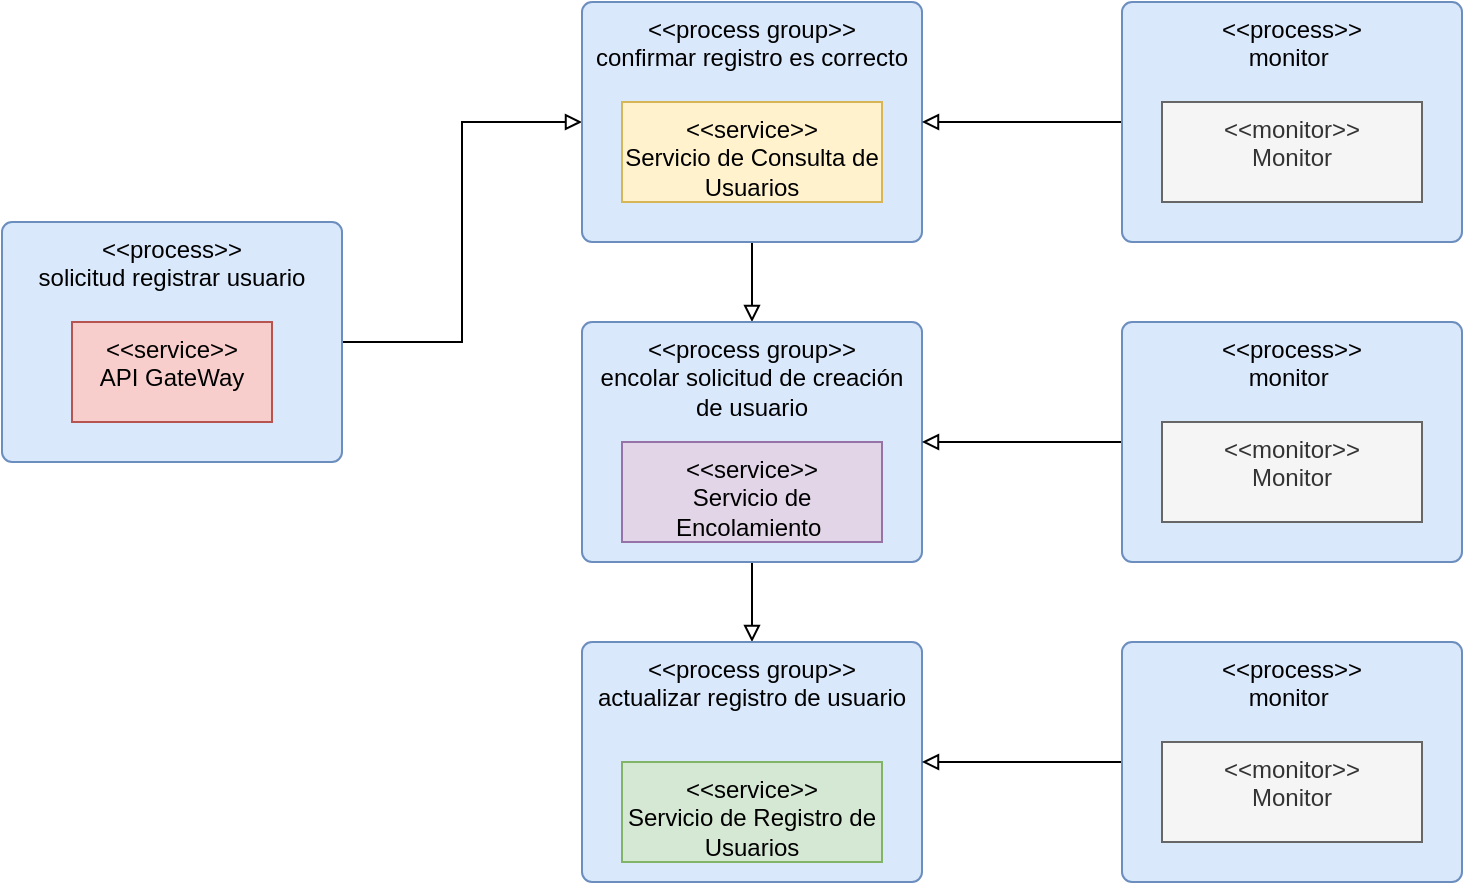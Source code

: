 <mxfile version="23.1.2" type="github" pages="2">
  <diagram name="Page-1" id="3fo4hDpq8MDJEKPzps9l">
    <mxGraphModel dx="1142" dy="665" grid="1" gridSize="10" guides="1" tooltips="1" connect="1" arrows="1" fold="1" page="1" pageScale="1" pageWidth="850" pageHeight="1100" math="0" shadow="0">
      <root>
        <mxCell id="0" />
        <mxCell id="1" parent="0" />
        <mxCell id="6HdUD3fqdedWInNd4ySQ-5" style="edgeStyle=orthogonalEdgeStyle;rounded=0;orthogonalLoop=1;jettySize=auto;html=1;endArrow=block;endFill=0;" parent="1" source="6HdUD3fqdedWInNd4ySQ-2" target="6HdUD3fqdedWInNd4ySQ-3" edge="1">
          <mxGeometry relative="1" as="geometry" />
        </mxCell>
        <mxCell id="6HdUD3fqdedWInNd4ySQ-2" value="&amp;lt;&amp;lt;process&amp;gt;&amp;gt;&lt;br&gt;solicitud registrar usuario" style="html=1;align=center;verticalAlign=top;rounded=1;absoluteArcSize=1;arcSize=10;dashed=0;whiteSpace=wrap;fillColor=#dae8fc;strokeColor=#6c8ebf;" parent="1" vertex="1">
          <mxGeometry x="40" y="420" width="170" height="120" as="geometry" />
        </mxCell>
        <mxCell id="6HdUD3fqdedWInNd4ySQ-1" value="&amp;lt;&amp;lt;service&amp;gt;&amp;gt;&lt;br&gt;API GateWay" style="html=1;dashed=0;whiteSpace=wrap;verticalAlign=top;fillColor=#f8cecc;strokeColor=#b85450;" parent="1" vertex="1">
          <mxGeometry x="75" y="470" width="100" height="50" as="geometry" />
        </mxCell>
        <mxCell id="6HdUD3fqdedWInNd4ySQ-8" style="edgeStyle=orthogonalEdgeStyle;rounded=0;orthogonalLoop=1;jettySize=auto;html=1;endArrow=block;endFill=0;" parent="1" source="6HdUD3fqdedWInNd4ySQ-3" target="6HdUD3fqdedWInNd4ySQ-6" edge="1">
          <mxGeometry relative="1" as="geometry" />
        </mxCell>
        <mxCell id="6HdUD3fqdedWInNd4ySQ-3" value="&amp;lt;&amp;lt;process group&amp;gt;&amp;gt;&lt;br&gt;confirmar registro es correcto" style="html=1;align=center;verticalAlign=top;rounded=1;absoluteArcSize=1;arcSize=10;dashed=0;whiteSpace=wrap;fillColor=#dae8fc;strokeColor=#6c8ebf;" parent="1" vertex="1">
          <mxGeometry x="330" y="310" width="170" height="120" as="geometry" />
        </mxCell>
        <mxCell id="6HdUD3fqdedWInNd4ySQ-4" value="&amp;lt;&amp;lt;service&amp;gt;&amp;gt;&lt;br&gt;Servicio de Consulta de Usuarios" style="html=1;dashed=0;whiteSpace=wrap;verticalAlign=top;fillColor=#fff2cc;strokeColor=#d6b656;" parent="1" vertex="1">
          <mxGeometry x="350" y="360" width="130" height="50" as="geometry" />
        </mxCell>
        <mxCell id="6HdUD3fqdedWInNd4ySQ-11" style="edgeStyle=orthogonalEdgeStyle;rounded=0;orthogonalLoop=1;jettySize=auto;html=1;endArrow=block;endFill=0;" parent="1" source="6HdUD3fqdedWInNd4ySQ-6" target="6HdUD3fqdedWInNd4ySQ-9" edge="1">
          <mxGeometry relative="1" as="geometry" />
        </mxCell>
        <mxCell id="6HdUD3fqdedWInNd4ySQ-6" value="&amp;lt;&amp;lt;process group&amp;gt;&amp;gt;&lt;br&gt;encolar solicitud de creación de usuario" style="html=1;align=center;verticalAlign=top;rounded=1;absoluteArcSize=1;arcSize=10;dashed=0;whiteSpace=wrap;fillColor=#dae8fc;strokeColor=#6c8ebf;" parent="1" vertex="1">
          <mxGeometry x="330" y="470" width="170" height="120" as="geometry" />
        </mxCell>
        <mxCell id="6HdUD3fqdedWInNd4ySQ-7" value="&amp;lt;&amp;lt;service&amp;gt;&amp;gt;&lt;br&gt;Servicio de Encolamiento&amp;nbsp;" style="html=1;dashed=0;whiteSpace=wrap;verticalAlign=top;fillColor=#e1d5e7;strokeColor=#9673a6;" parent="1" vertex="1">
          <mxGeometry x="350" y="530" width="130" height="50" as="geometry" />
        </mxCell>
        <mxCell id="6HdUD3fqdedWInNd4ySQ-9" value="&amp;lt;&amp;lt;process group&amp;gt;&amp;gt;&lt;br&gt;actualizar registro de usuario" style="html=1;align=center;verticalAlign=top;rounded=1;absoluteArcSize=1;arcSize=10;dashed=0;whiteSpace=wrap;fillColor=#dae8fc;strokeColor=#6c8ebf;" parent="1" vertex="1">
          <mxGeometry x="330" y="630" width="170" height="120" as="geometry" />
        </mxCell>
        <mxCell id="6HdUD3fqdedWInNd4ySQ-10" value="&amp;lt;&amp;lt;service&amp;gt;&amp;gt;&lt;br&gt;Servicio de Registro de Usuarios" style="html=1;dashed=0;whiteSpace=wrap;verticalAlign=top;fillColor=#d5e8d4;strokeColor=#82b366;" parent="1" vertex="1">
          <mxGeometry x="350" y="690" width="130" height="50" as="geometry" />
        </mxCell>
        <mxCell id="6HdUD3fqdedWInNd4ySQ-14" style="edgeStyle=orthogonalEdgeStyle;rounded=0;orthogonalLoop=1;jettySize=auto;html=1;endArrow=block;endFill=0;" parent="1" source="6HdUD3fqdedWInNd4ySQ-12" target="6HdUD3fqdedWInNd4ySQ-3" edge="1">
          <mxGeometry relative="1" as="geometry" />
        </mxCell>
        <mxCell id="6HdUD3fqdedWInNd4ySQ-12" value="&amp;lt;&amp;lt;process&amp;gt;&amp;gt;&lt;br&gt;monitor&amp;nbsp;" style="html=1;align=center;verticalAlign=top;rounded=1;absoluteArcSize=1;arcSize=10;dashed=0;whiteSpace=wrap;fillColor=#dae8fc;strokeColor=#6c8ebf;" parent="1" vertex="1">
          <mxGeometry x="600" y="310" width="170" height="120" as="geometry" />
        </mxCell>
        <mxCell id="6HdUD3fqdedWInNd4ySQ-13" value="&amp;lt;&amp;lt;monitor&amp;gt;&amp;gt;&lt;br&gt;Monitor" style="html=1;dashed=0;whiteSpace=wrap;verticalAlign=top;fillColor=#f5f5f5;strokeColor=#666666;fontColor=#333333;" parent="1" vertex="1">
          <mxGeometry x="620" y="360" width="130" height="50" as="geometry" />
        </mxCell>
        <mxCell id="6HdUD3fqdedWInNd4ySQ-17" style="edgeStyle=orthogonalEdgeStyle;rounded=0;orthogonalLoop=1;jettySize=auto;html=1;endArrow=block;endFill=0;" parent="1" source="6HdUD3fqdedWInNd4ySQ-15" target="6HdUD3fqdedWInNd4ySQ-6" edge="1">
          <mxGeometry relative="1" as="geometry" />
        </mxCell>
        <mxCell id="6HdUD3fqdedWInNd4ySQ-15" value="&amp;lt;&amp;lt;process&amp;gt;&amp;gt;&lt;br&gt;monitor&amp;nbsp;" style="html=1;align=center;verticalAlign=top;rounded=1;absoluteArcSize=1;arcSize=10;dashed=0;whiteSpace=wrap;fillColor=#dae8fc;strokeColor=#6c8ebf;" parent="1" vertex="1">
          <mxGeometry x="600" y="470" width="170" height="120" as="geometry" />
        </mxCell>
        <mxCell id="6HdUD3fqdedWInNd4ySQ-16" value="&amp;lt;&amp;lt;monitor&amp;gt;&amp;gt;&lt;br&gt;Monitor" style="html=1;dashed=0;whiteSpace=wrap;verticalAlign=top;fillColor=#f5f5f5;strokeColor=#666666;fontColor=#333333;" parent="1" vertex="1">
          <mxGeometry x="620" y="520" width="130" height="50" as="geometry" />
        </mxCell>
        <mxCell id="6HdUD3fqdedWInNd4ySQ-20" style="edgeStyle=orthogonalEdgeStyle;rounded=0;orthogonalLoop=1;jettySize=auto;html=1;endArrow=block;endFill=0;" parent="1" source="6HdUD3fqdedWInNd4ySQ-18" target="6HdUD3fqdedWInNd4ySQ-9" edge="1">
          <mxGeometry relative="1" as="geometry" />
        </mxCell>
        <mxCell id="6HdUD3fqdedWInNd4ySQ-18" value="&amp;lt;&amp;lt;process&amp;gt;&amp;gt;&lt;br&gt;monitor&amp;nbsp;" style="html=1;align=center;verticalAlign=top;rounded=1;absoluteArcSize=1;arcSize=10;dashed=0;whiteSpace=wrap;fillColor=#dae8fc;strokeColor=#6c8ebf;" parent="1" vertex="1">
          <mxGeometry x="600" y="630" width="170" height="120" as="geometry" />
        </mxCell>
        <mxCell id="6HdUD3fqdedWInNd4ySQ-19" value="&amp;lt;&amp;lt;monitor&amp;gt;&amp;gt;&lt;br&gt;Monitor" style="html=1;dashed=0;whiteSpace=wrap;verticalAlign=top;fillColor=#f5f5f5;strokeColor=#666666;fontColor=#333333;" parent="1" vertex="1">
          <mxGeometry x="620" y="680" width="130" height="50" as="geometry" />
        </mxCell>
      </root>
    </mxGraphModel>
  </diagram>
  <diagram id="Ig7q-yW3GBxUPDFY3FjS" name="Page-2">
    <mxGraphModel dx="1142" dy="665" grid="1" gridSize="10" guides="1" tooltips="1" connect="1" arrows="1" fold="1" page="1" pageScale="1" pageWidth="850" pageHeight="1100" math="0" shadow="0">
      <root>
        <mxCell id="0" />
        <mxCell id="1" parent="0" />
        <mxCell id="t3LLeYlmfAm_-LoEaiyh-1" style="edgeStyle=orthogonalEdgeStyle;rounded=0;orthogonalLoop=1;jettySize=auto;html=1;endArrow=block;endFill=0;" edge="1" parent="1" source="t3LLeYlmfAm_-LoEaiyh-2" target="t3LLeYlmfAm_-LoEaiyh-5">
          <mxGeometry relative="1" as="geometry" />
        </mxCell>
        <mxCell id="t3LLeYlmfAm_-LoEaiyh-2" value="&amp;lt;&amp;lt;process&amp;gt;&amp;gt;&lt;br&gt;solicitud registrar usuario" style="html=1;align=center;verticalAlign=top;rounded=1;absoluteArcSize=1;arcSize=10;dashed=0;whiteSpace=wrap;fillColor=#dae8fc;strokeColor=#6c8ebf;" vertex="1" parent="1">
          <mxGeometry x="40" y="420" width="170" height="120" as="geometry" />
        </mxCell>
        <mxCell id="t3LLeYlmfAm_-LoEaiyh-3" value="&amp;lt;&amp;lt;service&amp;gt;&amp;gt;&lt;br&gt;API GateWay" style="html=1;dashed=0;whiteSpace=wrap;verticalAlign=top;fillColor=#f8cecc;strokeColor=#b85450;" vertex="1" parent="1">
          <mxGeometry x="75" y="470" width="100" height="50" as="geometry" />
        </mxCell>
        <mxCell id="t3LLeYlmfAm_-LoEaiyh-4" style="edgeStyle=orthogonalEdgeStyle;rounded=0;orthogonalLoop=1;jettySize=auto;html=1;endArrow=block;endFill=0;" edge="1" parent="1" source="t3LLeYlmfAm_-LoEaiyh-5" target="t3LLeYlmfAm_-LoEaiyh-10">
          <mxGeometry relative="1" as="geometry">
            <mxPoint x="415" y="470" as="targetPoint" />
          </mxGeometry>
        </mxCell>
        <mxCell id="t3LLeYlmfAm_-LoEaiyh-5" value="&amp;lt;&amp;lt;process group&amp;gt;&amp;gt;&lt;br&gt;confirmar registro es correcto" style="html=1;align=center;verticalAlign=top;rounded=1;absoluteArcSize=1;arcSize=10;dashed=0;whiteSpace=wrap;fillColor=#dae8fc;strokeColor=#6c8ebf;" vertex="1" parent="1">
          <mxGeometry x="330" y="310" width="170" height="120" as="geometry" />
        </mxCell>
        <mxCell id="t3LLeYlmfAm_-LoEaiyh-6" value="&amp;lt;&amp;lt;service&amp;gt;&amp;gt;&lt;br&gt;Servicio de Consulta de Usuarios" style="html=1;dashed=0;whiteSpace=wrap;verticalAlign=top;fillColor=#fff2cc;strokeColor=#d6b656;" vertex="1" parent="1">
          <mxGeometry x="350" y="360" width="130" height="50" as="geometry" />
        </mxCell>
        <mxCell id="t3LLeYlmfAm_-LoEaiyh-10" value="&amp;lt;&amp;lt;process group&amp;gt;&amp;gt;&lt;br&gt;actualizar registro de usuario" style="html=1;align=center;verticalAlign=top;rounded=1;absoluteArcSize=1;arcSize=10;dashed=0;whiteSpace=wrap;fillColor=#dae8fc;strokeColor=#6c8ebf;" vertex="1" parent="1">
          <mxGeometry x="330" y="500" width="170" height="120" as="geometry" />
        </mxCell>
        <mxCell id="t3LLeYlmfAm_-LoEaiyh-11" value="&amp;lt;&amp;lt;service&amp;gt;&amp;gt;&lt;br&gt;Servicio de Registro de Usuarios" style="html=1;dashed=0;whiteSpace=wrap;verticalAlign=top;fillColor=#d5e8d4;strokeColor=#82b366;" vertex="1" parent="1">
          <mxGeometry x="350" y="560" width="130" height="50" as="geometry" />
        </mxCell>
        <mxCell id="t3LLeYlmfAm_-LoEaiyh-12" style="edgeStyle=orthogonalEdgeStyle;rounded=0;orthogonalLoop=1;jettySize=auto;html=1;endArrow=block;endFill=0;" edge="1" parent="1" source="t3LLeYlmfAm_-LoEaiyh-13" target="t3LLeYlmfAm_-LoEaiyh-5">
          <mxGeometry relative="1" as="geometry" />
        </mxCell>
        <mxCell id="t3LLeYlmfAm_-LoEaiyh-13" value="&amp;lt;&amp;lt;process&amp;gt;&amp;gt;&lt;br&gt;monitor&amp;nbsp;" style="html=1;align=center;verticalAlign=top;rounded=1;absoluteArcSize=1;arcSize=10;dashed=0;whiteSpace=wrap;fillColor=#dae8fc;strokeColor=#6c8ebf;" vertex="1" parent="1">
          <mxGeometry x="600" y="310" width="170" height="120" as="geometry" />
        </mxCell>
        <mxCell id="t3LLeYlmfAm_-LoEaiyh-14" value="&amp;lt;&amp;lt;monitor&amp;gt;&amp;gt;&lt;br&gt;Monitor" style="html=1;dashed=0;whiteSpace=wrap;verticalAlign=top;fillColor=#f5f5f5;strokeColor=#666666;fontColor=#333333;" vertex="1" parent="1">
          <mxGeometry x="620" y="360" width="130" height="50" as="geometry" />
        </mxCell>
        <mxCell id="t3LLeYlmfAm_-LoEaiyh-18" style="edgeStyle=orthogonalEdgeStyle;rounded=0;orthogonalLoop=1;jettySize=auto;html=1;endArrow=block;endFill=0;" edge="1" parent="1" source="t3LLeYlmfAm_-LoEaiyh-19" target="t3LLeYlmfAm_-LoEaiyh-10">
          <mxGeometry relative="1" as="geometry" />
        </mxCell>
        <mxCell id="t3LLeYlmfAm_-LoEaiyh-19" value="&amp;lt;&amp;lt;process&amp;gt;&amp;gt;&lt;br&gt;monitor&amp;nbsp;" style="html=1;align=center;verticalAlign=top;rounded=1;absoluteArcSize=1;arcSize=10;dashed=0;whiteSpace=wrap;fillColor=#dae8fc;strokeColor=#6c8ebf;" vertex="1" parent="1">
          <mxGeometry x="600" y="500" width="170" height="120" as="geometry" />
        </mxCell>
        <mxCell id="t3LLeYlmfAm_-LoEaiyh-20" value="&amp;lt;&amp;lt;monitor&amp;gt;&amp;gt;&lt;br&gt;Monitor" style="html=1;dashed=0;whiteSpace=wrap;verticalAlign=top;fillColor=#f5f5f5;strokeColor=#666666;fontColor=#333333;" vertex="1" parent="1">
          <mxGeometry x="620" y="550" width="130" height="50" as="geometry" />
        </mxCell>
      </root>
    </mxGraphModel>
  </diagram>
</mxfile>
